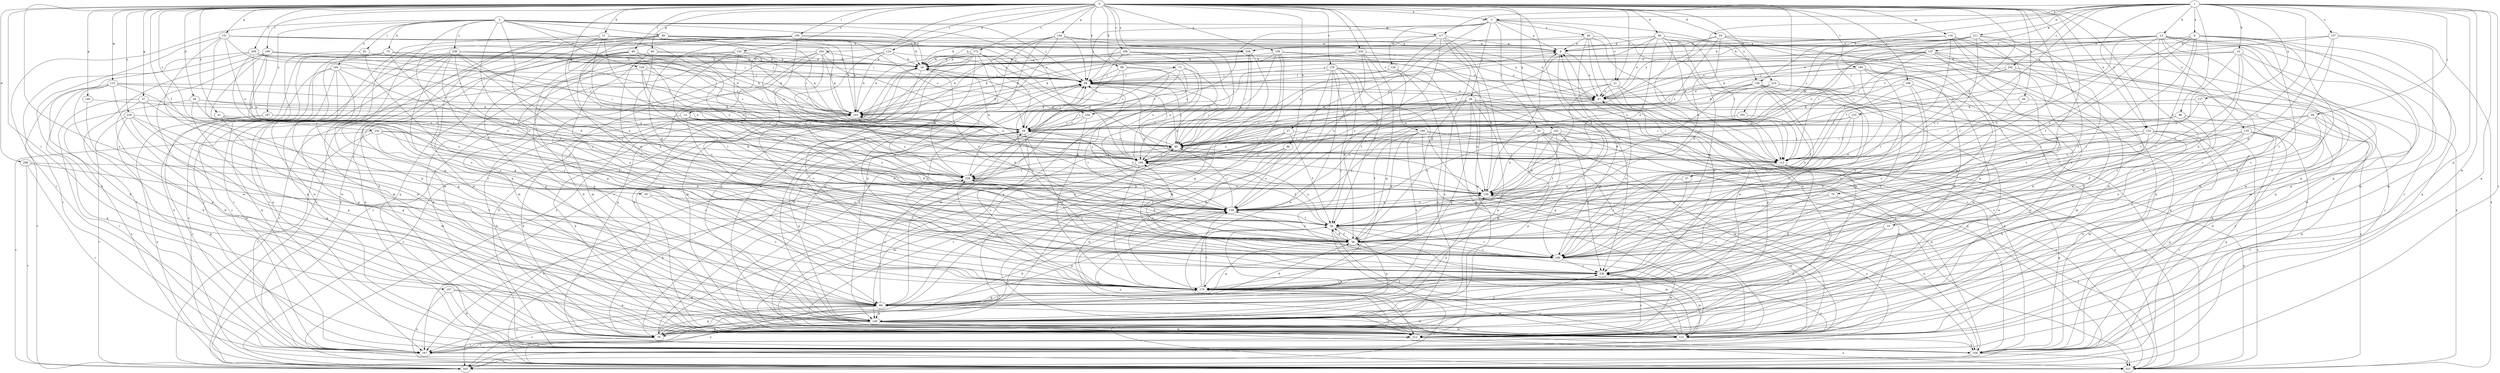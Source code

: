 strict digraph  {
0;
1;
2;
3;
6;
9;
10;
11;
12;
13;
15;
19;
21;
23;
26;
27;
28;
29;
33;
34;
36;
37;
38;
41;
44;
47;
49;
55;
56;
57;
65;
66;
71;
75;
76;
79;
80;
81;
85;
86;
90;
94;
96;
99;
103;
105;
107;
109;
112;
115;
116;
117;
120;
121;
123;
124;
127;
129;
130;
132;
133;
136;
137;
138;
139;
140;
144;
149;
151;
152;
153;
157;
158;
163;
165;
166;
167;
168;
169;
172;
176;
179;
185;
187;
193;
194;
195;
200;
202;
203;
208;
210;
211;
212;
220;
221;
229;
230;
232;
233;
234;
238;
239;
0 -> 3  [label=a];
0 -> 10  [label=b];
0 -> 11  [label=b];
0 -> 12  [label=b];
0 -> 21  [label=c];
0 -> 33  [label=d];
0 -> 34  [label=d];
0 -> 36  [label=d];
0 -> 37  [label=d];
0 -> 38  [label=d];
0 -> 41  [label=e];
0 -> 44  [label=e];
0 -> 49  [label=f];
0 -> 55  [label=f];
0 -> 57  [label=g];
0 -> 65  [label=g];
0 -> 71  [label=h];
0 -> 79  [label=i];
0 -> 96  [label=k];
0 -> 99  [label=k];
0 -> 103  [label=k];
0 -> 105  [label=l];
0 -> 107  [label=l];
0 -> 109  [label=l];
0 -> 115  [label=m];
0 -> 116  [label=m];
0 -> 123  [label=n];
0 -> 124  [label=n];
0 -> 132  [label=o];
0 -> 133  [label=o];
0 -> 136  [label=o];
0 -> 140  [label=p];
0 -> 144  [label=p];
0 -> 151  [label=q];
0 -> 152  [label=q];
0 -> 163  [label=r];
0 -> 165  [label=r];
0 -> 166  [label=r];
0 -> 168  [label=s];
0 -> 169  [label=s];
0 -> 172  [label=s];
0 -> 176  [label=s];
0 -> 179  [label=t];
0 -> 185  [label=t];
0 -> 195  [label=v];
0 -> 200  [label=v];
0 -> 208  [label=w];
0 -> 210  [label=w];
0 -> 220  [label=x];
0 -> 229  [label=y];
0 -> 232  [label=z];
0 -> 233  [label=z];
1 -> 3  [label=a];
1 -> 6  [label=a];
1 -> 13  [label=b];
1 -> 15  [label=b];
1 -> 56  [label=f];
1 -> 86  [label=j];
1 -> 90  [label=j];
1 -> 117  [label=m];
1 -> 124  [label=n];
1 -> 127  [label=n];
1 -> 137  [label=o];
1 -> 138  [label=o];
1 -> 149  [label=p];
1 -> 153  [label=q];
1 -> 157  [label=q];
1 -> 158  [label=q];
1 -> 202  [label=v];
1 -> 203  [label=v];
1 -> 211  [label=w];
1 -> 212  [label=w];
1 -> 234  [label=z];
2 -> 19  [label=b];
2 -> 38  [label=d];
2 -> 75  [label=h];
2 -> 80  [label=i];
2 -> 81  [label=i];
2 -> 94  [label=j];
2 -> 112  [label=l];
2 -> 117  [label=m];
2 -> 129  [label=n];
2 -> 149  [label=p];
2 -> 167  [label=r];
2 -> 185  [label=t];
2 -> 187  [label=u];
2 -> 193  [label=u];
2 -> 234  [label=z];
2 -> 238  [label=z];
3 -> 9  [label=a];
3 -> 21  [label=c];
3 -> 23  [label=c];
3 -> 26  [label=c];
3 -> 27  [label=c];
3 -> 28  [label=c];
3 -> 94  [label=j];
3 -> 120  [label=m];
3 -> 138  [label=o];
3 -> 239  [label=z];
6 -> 9  [label=a];
6 -> 38  [label=d];
6 -> 47  [label=e];
6 -> 56  [label=f];
6 -> 66  [label=g];
6 -> 121  [label=m];
6 -> 139  [label=o];
6 -> 149  [label=p];
6 -> 176  [label=s];
6 -> 185  [label=t];
6 -> 220  [label=x];
9 -> 19  [label=b];
9 -> 47  [label=e];
9 -> 230  [label=y];
10 -> 38  [label=d];
10 -> 76  [label=h];
10 -> 149  [label=p];
11 -> 85  [label=i];
11 -> 130  [label=n];
11 -> 139  [label=o];
11 -> 158  [label=q];
11 -> 212  [label=w];
11 -> 220  [label=x];
11 -> 239  [label=z];
12 -> 29  [label=c];
12 -> 38  [label=d];
12 -> 76  [label=h];
12 -> 139  [label=o];
12 -> 185  [label=t];
13 -> 76  [label=h];
13 -> 85  [label=i];
13 -> 94  [label=j];
13 -> 121  [label=m];
13 -> 139  [label=o];
13 -> 158  [label=q];
13 -> 167  [label=r];
13 -> 176  [label=s];
13 -> 185  [label=t];
13 -> 194  [label=u];
13 -> 212  [label=w];
13 -> 220  [label=x];
15 -> 19  [label=b];
15 -> 38  [label=d];
15 -> 47  [label=e];
15 -> 56  [label=f];
15 -> 130  [label=n];
15 -> 149  [label=p];
15 -> 176  [label=s];
19 -> 94  [label=j];
19 -> 176  [label=s];
21 -> 47  [label=e];
21 -> 112  [label=l];
21 -> 130  [label=n];
21 -> 149  [label=p];
21 -> 239  [label=z];
23 -> 66  [label=g];
23 -> 85  [label=i];
23 -> 112  [label=l];
23 -> 121  [label=m];
23 -> 139  [label=o];
23 -> 149  [label=p];
23 -> 221  [label=x];
26 -> 9  [label=a];
26 -> 112  [label=l];
26 -> 185  [label=t];
26 -> 203  [label=v];
26 -> 212  [label=w];
26 -> 221  [label=x];
26 -> 239  [label=z];
27 -> 56  [label=f];
27 -> 85  [label=i];
27 -> 158  [label=q];
27 -> 194  [label=u];
27 -> 239  [label=z];
28 -> 29  [label=c];
28 -> 66  [label=g];
28 -> 85  [label=i];
28 -> 103  [label=k];
28 -> 112  [label=l];
28 -> 130  [label=n];
28 -> 139  [label=o];
28 -> 149  [label=p];
28 -> 158  [label=q];
28 -> 176  [label=s];
28 -> 185  [label=t];
28 -> 239  [label=z];
29 -> 85  [label=i];
29 -> 94  [label=j];
29 -> 130  [label=n];
29 -> 149  [label=p];
29 -> 176  [label=s];
29 -> 230  [label=y];
33 -> 9  [label=a];
33 -> 47  [label=e];
33 -> 66  [label=g];
33 -> 130  [label=n];
33 -> 149  [label=p];
33 -> 194  [label=u];
33 -> 212  [label=w];
34 -> 85  [label=i];
34 -> 103  [label=k];
34 -> 149  [label=p];
34 -> 221  [label=x];
34 -> 230  [label=y];
36 -> 9  [label=a];
36 -> 19  [label=b];
36 -> 38  [label=d];
36 -> 47  [label=e];
36 -> 76  [label=h];
36 -> 112  [label=l];
36 -> 130  [label=n];
36 -> 158  [label=q];
36 -> 194  [label=u];
36 -> 212  [label=w];
36 -> 230  [label=y];
37 -> 130  [label=n];
37 -> 185  [label=t];
38 -> 56  [label=f];
38 -> 66  [label=g];
38 -> 121  [label=m];
38 -> 139  [label=o];
38 -> 185  [label=t];
41 -> 29  [label=c];
41 -> 56  [label=f];
41 -> 121  [label=m];
41 -> 239  [label=z];
44 -> 103  [label=k];
44 -> 185  [label=t];
44 -> 221  [label=x];
47 -> 103  [label=k];
47 -> 158  [label=q];
49 -> 19  [label=b];
49 -> 66  [label=g];
49 -> 85  [label=i];
49 -> 103  [label=k];
49 -> 130  [label=n];
49 -> 149  [label=p];
49 -> 158  [label=q];
49 -> 185  [label=t];
49 -> 239  [label=z];
55 -> 139  [label=o];
55 -> 176  [label=s];
56 -> 38  [label=d];
56 -> 66  [label=g];
56 -> 121  [label=m];
56 -> 149  [label=p];
56 -> 185  [label=t];
56 -> 194  [label=u];
56 -> 203  [label=v];
57 -> 66  [label=g];
57 -> 103  [label=k];
57 -> 167  [label=r];
57 -> 185  [label=t];
57 -> 212  [label=w];
65 -> 19  [label=b];
65 -> 38  [label=d];
65 -> 85  [label=i];
65 -> 149  [label=p];
65 -> 230  [label=y];
66 -> 29  [label=c];
66 -> 38  [label=d];
66 -> 121  [label=m];
66 -> 149  [label=p];
66 -> 167  [label=r];
66 -> 176  [label=s];
66 -> 203  [label=v];
66 -> 221  [label=x];
66 -> 239  [label=z];
71 -> 29  [label=c];
71 -> 76  [label=h];
71 -> 94  [label=j];
71 -> 130  [label=n];
71 -> 185  [label=t];
71 -> 194  [label=u];
75 -> 19  [label=b];
75 -> 29  [label=c];
75 -> 85  [label=i];
75 -> 139  [label=o];
75 -> 158  [label=q];
75 -> 167  [label=r];
75 -> 212  [label=w];
75 -> 221  [label=x];
76 -> 9  [label=a];
76 -> 56  [label=f];
76 -> 66  [label=g];
76 -> 85  [label=i];
76 -> 167  [label=r];
79 -> 139  [label=o];
79 -> 185  [label=t];
79 -> 221  [label=x];
80 -> 9  [label=a];
80 -> 29  [label=c];
80 -> 47  [label=e];
80 -> 66  [label=g];
80 -> 94  [label=j];
80 -> 103  [label=k];
80 -> 149  [label=p];
80 -> 212  [label=w];
80 -> 239  [label=z];
81 -> 19  [label=b];
81 -> 167  [label=r];
81 -> 176  [label=s];
85 -> 9  [label=a];
85 -> 19  [label=b];
85 -> 29  [label=c];
85 -> 47  [label=e];
85 -> 94  [label=j];
85 -> 112  [label=l];
85 -> 194  [label=u];
86 -> 29  [label=c];
86 -> 85  [label=i];
86 -> 185  [label=t];
86 -> 212  [label=w];
90 -> 29  [label=c];
90 -> 38  [label=d];
90 -> 130  [label=n];
90 -> 149  [label=p];
90 -> 158  [label=q];
90 -> 230  [label=y];
94 -> 47  [label=e];
94 -> 85  [label=i];
94 -> 103  [label=k];
94 -> 112  [label=l];
94 -> 130  [label=n];
94 -> 176  [label=s];
96 -> 139  [label=o];
96 -> 176  [label=s];
96 -> 194  [label=u];
96 -> 212  [label=w];
99 -> 76  [label=h];
99 -> 94  [label=j];
99 -> 121  [label=m];
99 -> 149  [label=p];
99 -> 194  [label=u];
103 -> 29  [label=c];
103 -> 38  [label=d];
103 -> 76  [label=h];
103 -> 203  [label=v];
103 -> 239  [label=z];
105 -> 9  [label=a];
105 -> 19  [label=b];
105 -> 29  [label=c];
105 -> 38  [label=d];
105 -> 76  [label=h];
105 -> 103  [label=k];
105 -> 158  [label=q];
105 -> 194  [label=u];
105 -> 203  [label=v];
105 -> 221  [label=x];
107 -> 66  [label=g];
107 -> 76  [label=h];
107 -> 149  [label=p];
107 -> 221  [label=x];
109 -> 19  [label=b];
109 -> 29  [label=c];
109 -> 56  [label=f];
109 -> 94  [label=j];
109 -> 139  [label=o];
109 -> 167  [label=r];
109 -> 176  [label=s];
109 -> 212  [label=w];
112 -> 66  [label=g];
112 -> 85  [label=i];
112 -> 158  [label=q];
112 -> 185  [label=t];
112 -> 221  [label=x];
115 -> 29  [label=c];
115 -> 47  [label=e];
115 -> 76  [label=h];
115 -> 139  [label=o];
115 -> 158  [label=q];
115 -> 203  [label=v];
115 -> 212  [label=w];
116 -> 9  [label=a];
116 -> 19  [label=b];
116 -> 76  [label=h];
116 -> 112  [label=l];
116 -> 158  [label=q];
116 -> 176  [label=s];
116 -> 185  [label=t];
116 -> 212  [label=w];
117 -> 9  [label=a];
117 -> 19  [label=b];
117 -> 38  [label=d];
117 -> 85  [label=i];
117 -> 94  [label=j];
117 -> 121  [label=m];
117 -> 139  [label=o];
117 -> 212  [label=w];
120 -> 29  [label=c];
120 -> 76  [label=h];
120 -> 94  [label=j];
120 -> 121  [label=m];
121 -> 38  [label=d];
121 -> 56  [label=f];
121 -> 85  [label=i];
121 -> 158  [label=q];
121 -> 167  [label=r];
121 -> 176  [label=s];
123 -> 19  [label=b];
123 -> 38  [label=d];
123 -> 94  [label=j];
123 -> 103  [label=k];
123 -> 194  [label=u];
124 -> 38  [label=d];
124 -> 76  [label=h];
124 -> 85  [label=i];
124 -> 112  [label=l];
124 -> 158  [label=q];
124 -> 176  [label=s];
124 -> 203  [label=v];
124 -> 221  [label=x];
127 -> 38  [label=d];
127 -> 103  [label=k];
127 -> 112  [label=l];
129 -> 29  [label=c];
129 -> 94  [label=j];
129 -> 139  [label=o];
129 -> 194  [label=u];
129 -> 203  [label=v];
130 -> 9  [label=a];
130 -> 103  [label=k];
130 -> 121  [label=m];
130 -> 139  [label=o];
132 -> 19  [label=b];
132 -> 38  [label=d];
132 -> 56  [label=f];
132 -> 103  [label=k];
132 -> 121  [label=m];
132 -> 158  [label=q];
133 -> 85  [label=i];
133 -> 112  [label=l];
133 -> 121  [label=m];
133 -> 158  [label=q];
133 -> 176  [label=s];
133 -> 203  [label=v];
133 -> 212  [label=w];
136 -> 19  [label=b];
136 -> 66  [label=g];
136 -> 103  [label=k];
136 -> 112  [label=l];
136 -> 130  [label=n];
136 -> 194  [label=u];
136 -> 212  [label=w];
137 -> 9  [label=a];
137 -> 29  [label=c];
137 -> 38  [label=d];
137 -> 149  [label=p];
137 -> 185  [label=t];
137 -> 221  [label=x];
138 -> 29  [label=c];
138 -> 47  [label=e];
138 -> 56  [label=f];
138 -> 121  [label=m];
138 -> 130  [label=n];
138 -> 176  [label=s];
138 -> 203  [label=v];
138 -> 230  [label=y];
139 -> 56  [label=f];
139 -> 76  [label=h];
139 -> 85  [label=i];
139 -> 94  [label=j];
139 -> 103  [label=k];
139 -> 130  [label=n];
139 -> 221  [label=x];
140 -> 66  [label=g];
140 -> 103  [label=k];
144 -> 9  [label=a];
144 -> 85  [label=i];
144 -> 94  [label=j];
144 -> 121  [label=m];
144 -> 149  [label=p];
144 -> 167  [label=r];
144 -> 212  [label=w];
149 -> 76  [label=h];
149 -> 94  [label=j];
149 -> 121  [label=m];
149 -> 130  [label=n];
149 -> 158  [label=q];
149 -> 212  [label=w];
149 -> 230  [label=y];
151 -> 9  [label=a];
151 -> 29  [label=c];
151 -> 47  [label=e];
151 -> 66  [label=g];
151 -> 76  [label=h];
151 -> 94  [label=j];
151 -> 103  [label=k];
151 -> 176  [label=s];
151 -> 194  [label=u];
152 -> 56  [label=f];
152 -> 85  [label=i];
152 -> 121  [label=m];
152 -> 130  [label=n];
152 -> 139  [label=o];
152 -> 221  [label=x];
152 -> 230  [label=y];
153 -> 29  [label=c];
153 -> 112  [label=l];
153 -> 139  [label=o];
153 -> 194  [label=u];
157 -> 19  [label=b];
157 -> 29  [label=c];
157 -> 94  [label=j];
157 -> 103  [label=k];
157 -> 112  [label=l];
157 -> 121  [label=m];
157 -> 176  [label=s];
157 -> 185  [label=t];
157 -> 221  [label=x];
158 -> 19  [label=b];
158 -> 130  [label=n];
158 -> 139  [label=o];
158 -> 203  [label=v];
158 -> 221  [label=x];
163 -> 19  [label=b];
163 -> 103  [label=k];
163 -> 121  [label=m];
163 -> 139  [label=o];
163 -> 158  [label=q];
163 -> 185  [label=t];
163 -> 203  [label=v];
163 -> 212  [label=w];
165 -> 29  [label=c];
165 -> 112  [label=l];
166 -> 19  [label=b];
166 -> 29  [label=c];
166 -> 47  [label=e];
166 -> 103  [label=k];
166 -> 185  [label=t];
166 -> 194  [label=u];
167 -> 130  [label=n];
167 -> 139  [label=o];
167 -> 230  [label=y];
168 -> 47  [label=e];
168 -> 112  [label=l];
168 -> 176  [label=s];
168 -> 212  [label=w];
168 -> 230  [label=y];
169 -> 38  [label=d];
169 -> 56  [label=f];
169 -> 85  [label=i];
169 -> 112  [label=l];
169 -> 139  [label=o];
169 -> 167  [label=r];
169 -> 176  [label=s];
169 -> 221  [label=x];
172 -> 19  [label=b];
172 -> 29  [label=c];
172 -> 38  [label=d];
172 -> 85  [label=i];
172 -> 103  [label=k];
172 -> 121  [label=m];
172 -> 149  [label=p];
172 -> 185  [label=t];
172 -> 194  [label=u];
172 -> 221  [label=x];
176 -> 9  [label=a];
176 -> 56  [label=f];
176 -> 66  [label=g];
176 -> 121  [label=m];
176 -> 139  [label=o];
176 -> 239  [label=z];
179 -> 38  [label=d];
179 -> 56  [label=f];
179 -> 76  [label=h];
179 -> 94  [label=j];
179 -> 158  [label=q];
179 -> 203  [label=v];
179 -> 212  [label=w];
179 -> 221  [label=x];
179 -> 230  [label=y];
179 -> 239  [label=z];
185 -> 47  [label=e];
185 -> 94  [label=j];
185 -> 212  [label=w];
185 -> 230  [label=y];
185 -> 239  [label=z];
187 -> 29  [label=c];
187 -> 112  [label=l];
187 -> 167  [label=r];
187 -> 221  [label=x];
193 -> 66  [label=g];
193 -> 94  [label=j];
193 -> 149  [label=p];
193 -> 158  [label=q];
193 -> 167  [label=r];
193 -> 221  [label=x];
193 -> 239  [label=z];
194 -> 19  [label=b];
194 -> 56  [label=f];
194 -> 121  [label=m];
194 -> 176  [label=s];
194 -> 239  [label=z];
195 -> 38  [label=d];
195 -> 94  [label=j];
195 -> 158  [label=q];
195 -> 194  [label=u];
195 -> 212  [label=w];
195 -> 230  [label=y];
200 -> 19  [label=b];
200 -> 29  [label=c];
200 -> 76  [label=h];
200 -> 94  [label=j];
200 -> 103  [label=k];
200 -> 130  [label=n];
200 -> 167  [label=r];
200 -> 194  [label=u];
202 -> 29  [label=c];
202 -> 94  [label=j];
202 -> 112  [label=l];
202 -> 167  [label=r];
202 -> 212  [label=w];
208 -> 167  [label=r];
208 -> 185  [label=t];
208 -> 203  [label=v];
208 -> 239  [label=z];
210 -> 29  [label=c];
210 -> 47  [label=e];
210 -> 103  [label=k];
210 -> 112  [label=l];
210 -> 176  [label=s];
210 -> 185  [label=t];
210 -> 212  [label=w];
211 -> 9  [label=a];
211 -> 19  [label=b];
211 -> 29  [label=c];
211 -> 56  [label=f];
211 -> 85  [label=i];
211 -> 139  [label=o];
211 -> 176  [label=s];
211 -> 185  [label=t];
211 -> 194  [label=u];
212 -> 19  [label=b];
212 -> 103  [label=k];
212 -> 167  [label=r];
212 -> 221  [label=x];
212 -> 230  [label=y];
220 -> 19  [label=b];
220 -> 85  [label=i];
220 -> 103  [label=k];
220 -> 149  [label=p];
220 -> 212  [label=w];
221 -> 29  [label=c];
229 -> 29  [label=c];
229 -> 66  [label=g];
229 -> 149  [label=p];
229 -> 158  [label=q];
229 -> 176  [label=s];
229 -> 203  [label=v];
230 -> 19  [label=b];
230 -> 94  [label=j];
230 -> 121  [label=m];
230 -> 176  [label=s];
230 -> 194  [label=u];
232 -> 38  [label=d];
232 -> 85  [label=i];
232 -> 112  [label=l];
232 -> 167  [label=r];
232 -> 176  [label=s];
232 -> 203  [label=v];
233 -> 19  [label=b];
233 -> 47  [label=e];
233 -> 56  [label=f];
233 -> 66  [label=g];
233 -> 103  [label=k];
233 -> 139  [label=o];
234 -> 29  [label=c];
234 -> 167  [label=r];
234 -> 176  [label=s];
238 -> 19  [label=b];
238 -> 56  [label=f];
238 -> 66  [label=g];
238 -> 94  [label=j];
238 -> 103  [label=k];
238 -> 121  [label=m];
238 -> 139  [label=o];
238 -> 167  [label=r];
238 -> 176  [label=s];
238 -> 185  [label=t];
238 -> 212  [label=w];
239 -> 19  [label=b];
239 -> 29  [label=c];
239 -> 38  [label=d];
239 -> 56  [label=f];
239 -> 76  [label=h];
239 -> 130  [label=n];
239 -> 203  [label=v];
}
